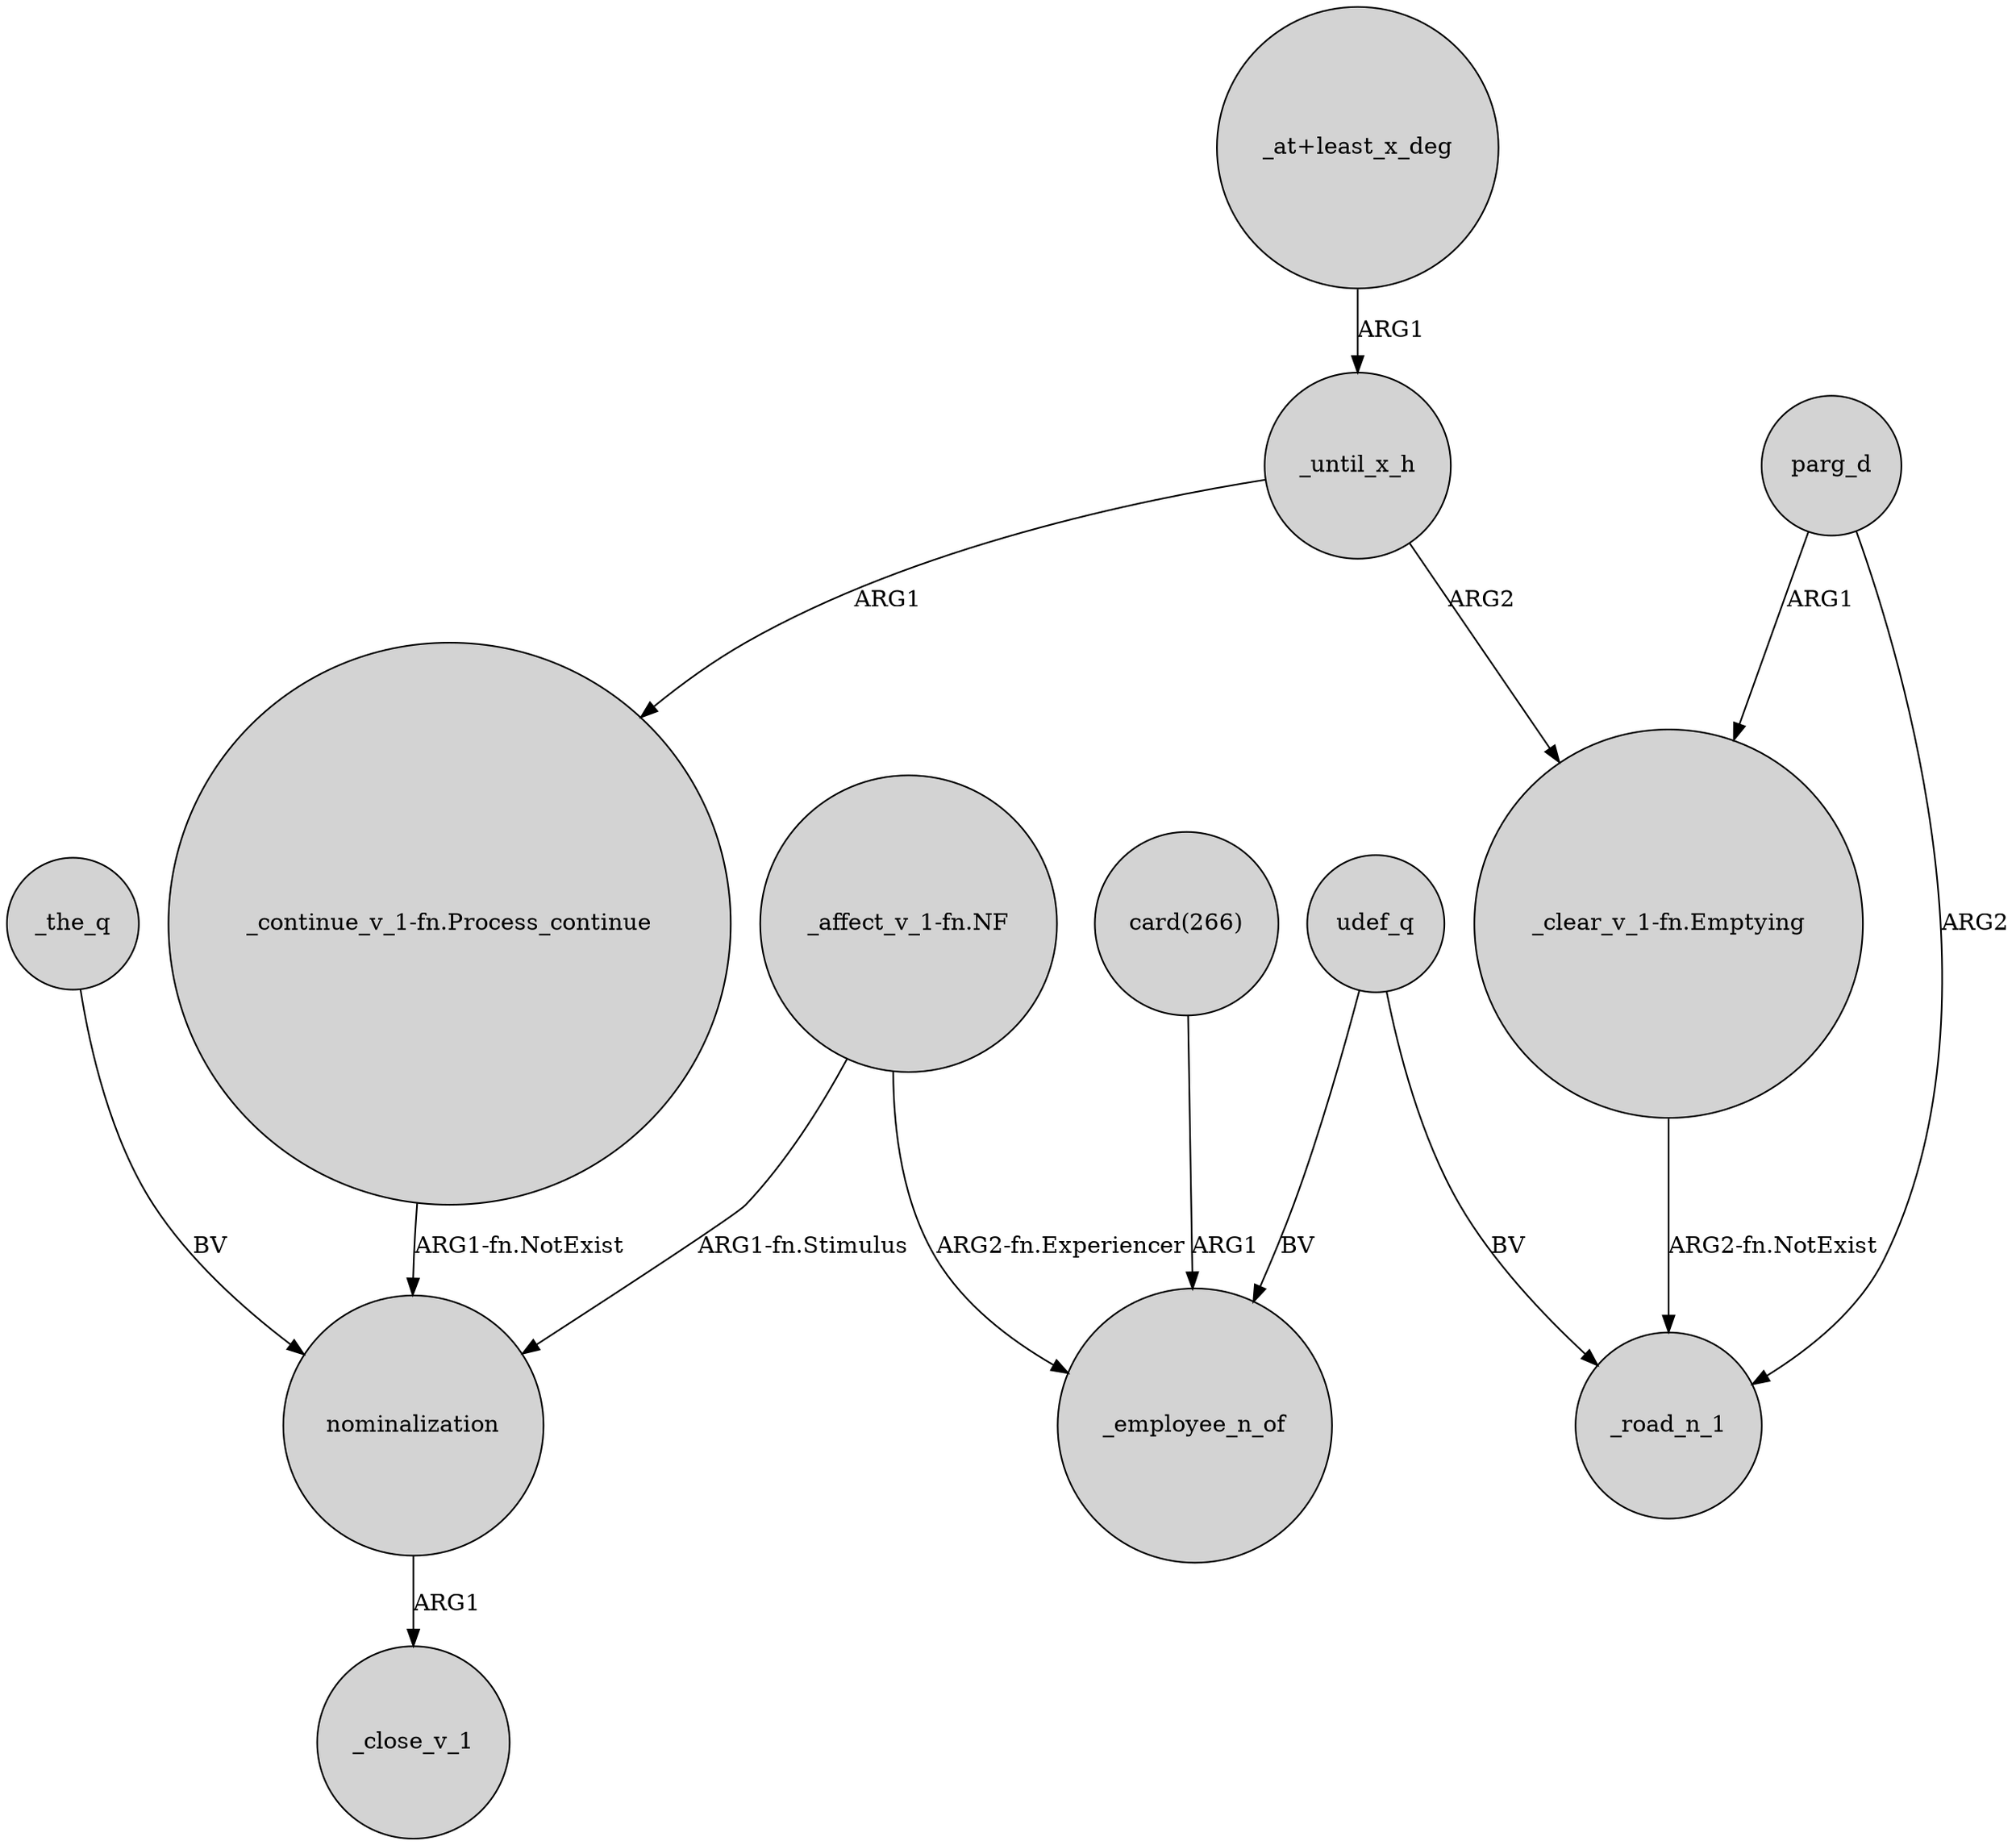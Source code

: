 digraph {
	node [shape=circle style=filled]
	"_affect_v_1-fn.NF" -> nominalization [label="ARG1-fn.Stimulus"]
	"_affect_v_1-fn.NF" -> _employee_n_of [label="ARG2-fn.Experiencer"]
	"card(266)" -> _employee_n_of [label=ARG1]
	nominalization -> _close_v_1 [label=ARG1]
	"_continue_v_1-fn.Process_continue" -> nominalization [label="ARG1-fn.NotExist"]
	udef_q -> _road_n_1 [label=BV]
	udef_q -> _employee_n_of [label=BV]
	parg_d -> _road_n_1 [label=ARG2]
	"_at+least_x_deg" -> _until_x_h [label=ARG1]
	_until_x_h -> "_clear_v_1-fn.Emptying" [label=ARG2]
	parg_d -> "_clear_v_1-fn.Emptying" [label=ARG1]
	"_clear_v_1-fn.Emptying" -> _road_n_1 [label="ARG2-fn.NotExist"]
	_until_x_h -> "_continue_v_1-fn.Process_continue" [label=ARG1]
	_the_q -> nominalization [label=BV]
}
